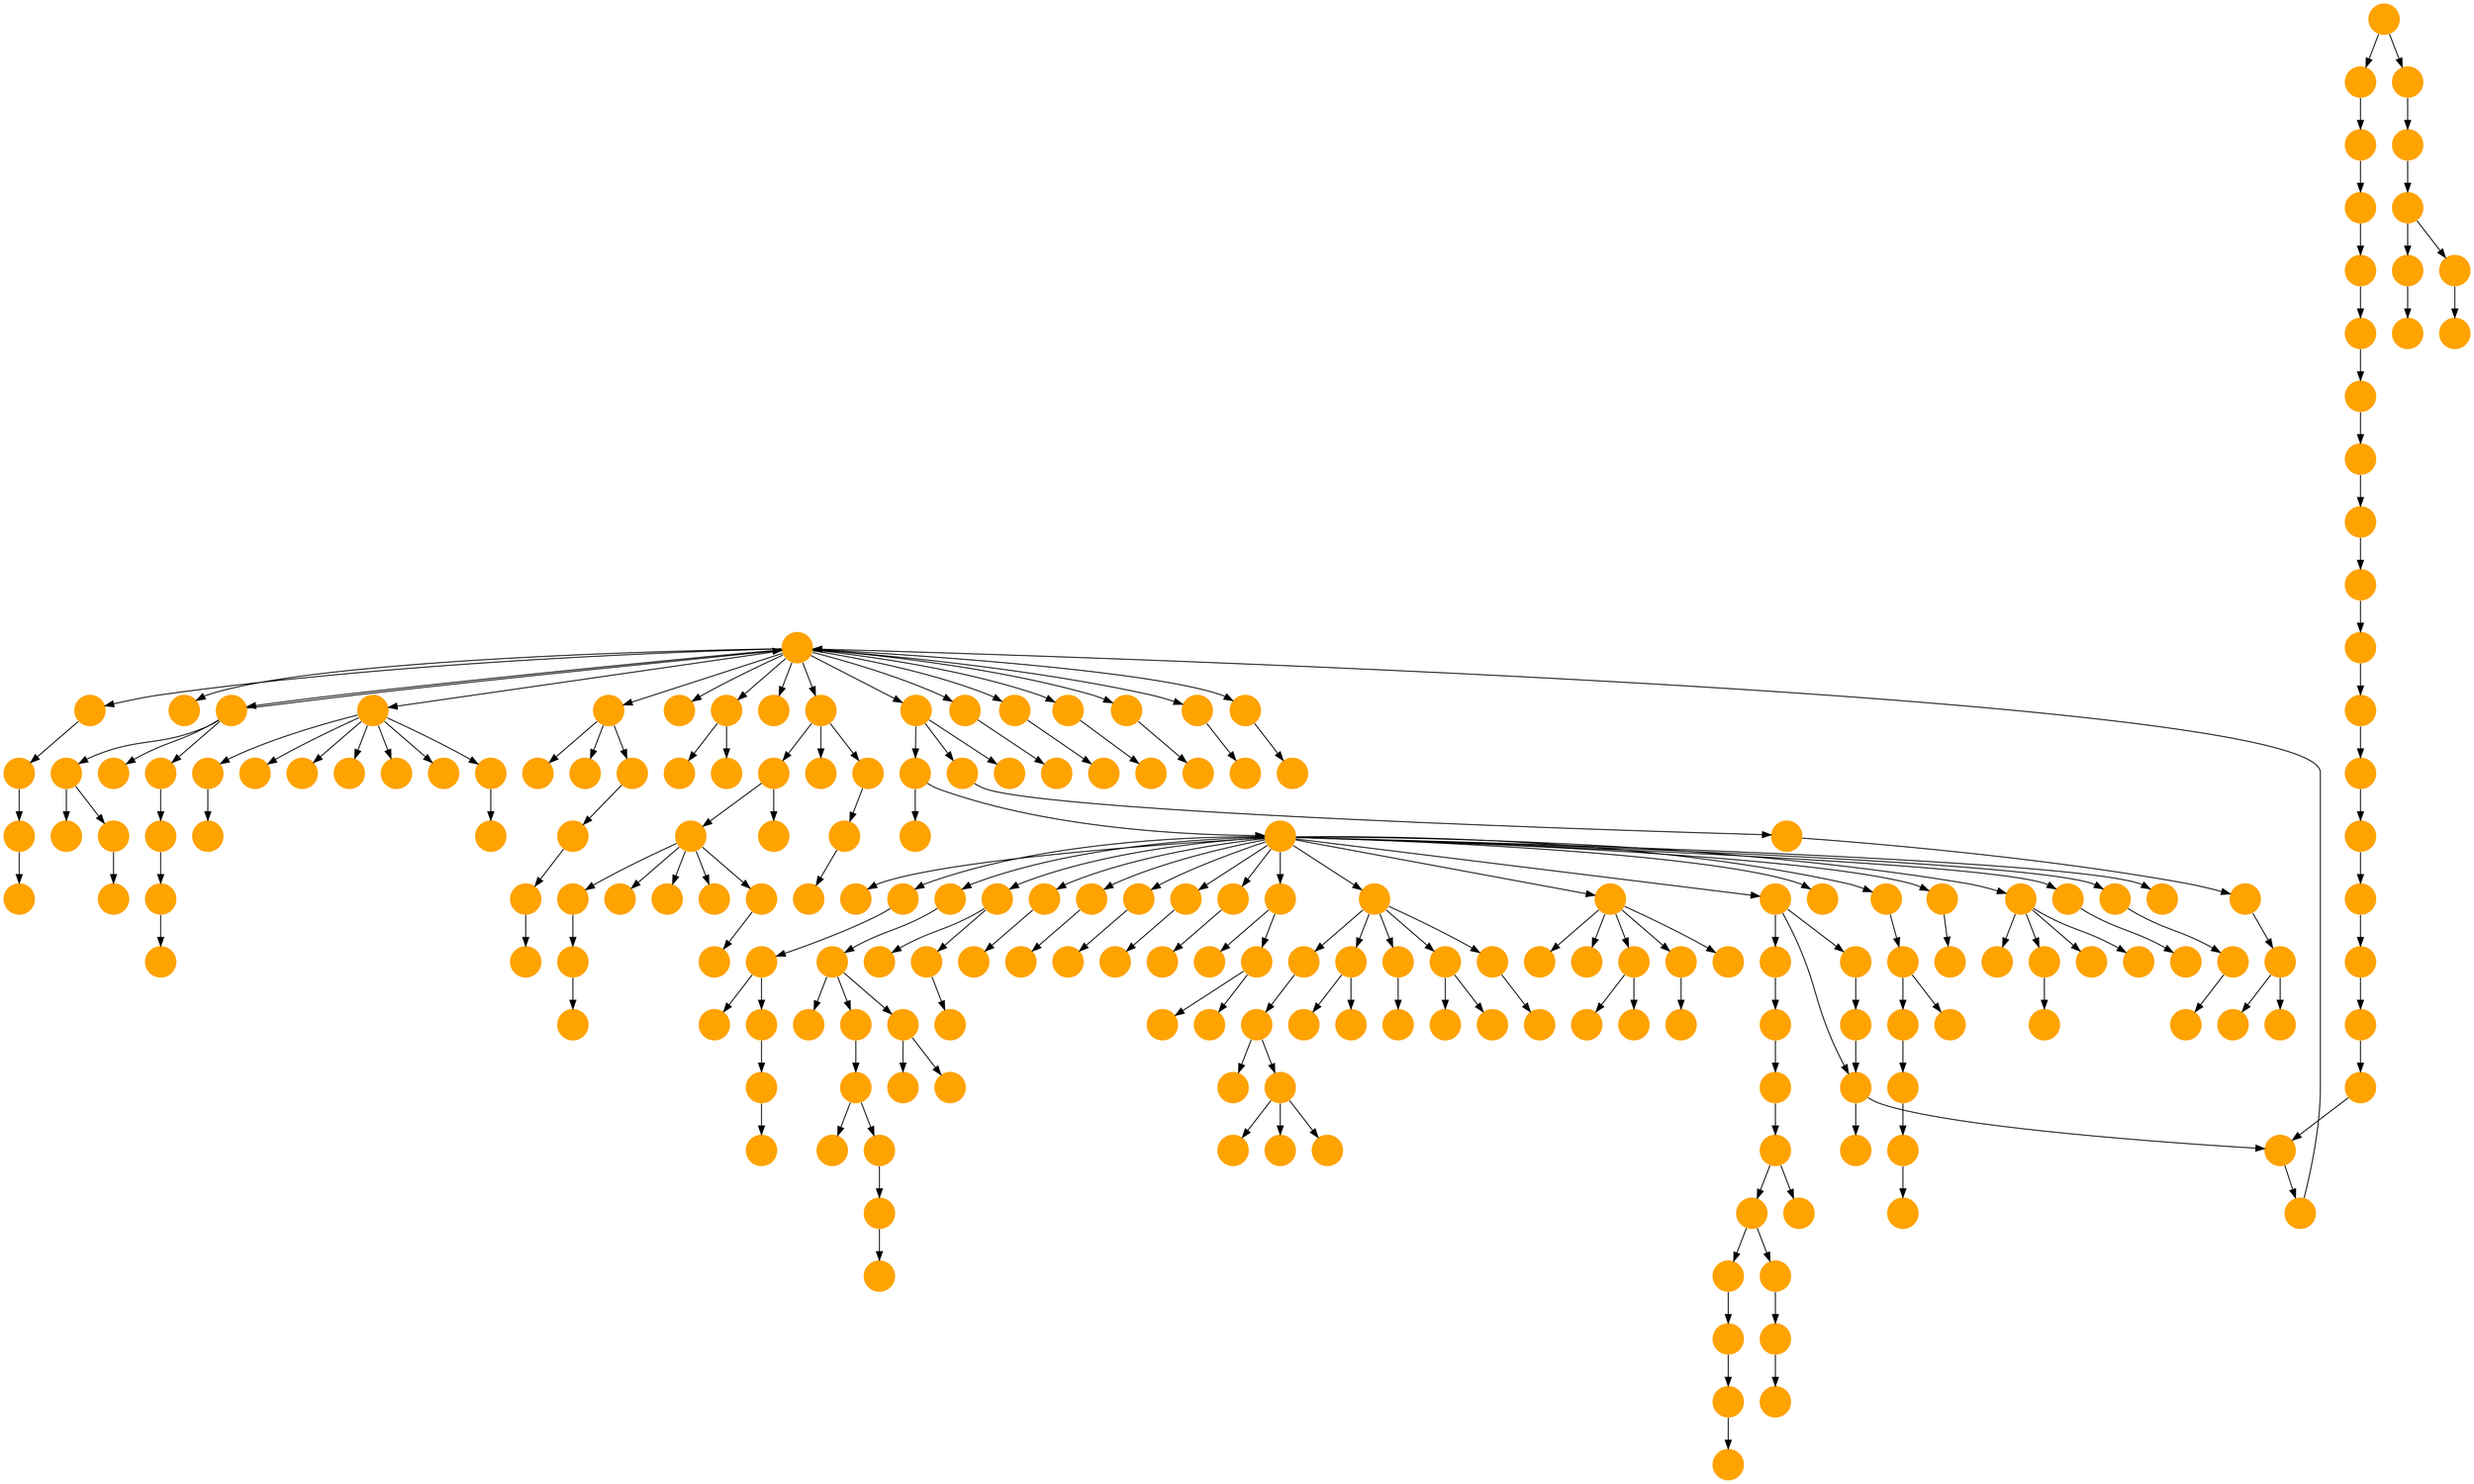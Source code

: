 digraph{
0 [tooltip = "R", penwidth = 0, style = filled, fillcolor = "#ffa300", shape = circle, label = ""]
1 [tooltip = "R", penwidth = 0, style = filled, fillcolor = "#ffa300", shape = circle, label = ""]
2 [tooltip = "R", penwidth = 0, style = filled, fillcolor = "#ffa300", shape = circle, label = ""]
3 [tooltip = "R", penwidth = 0, style = filled, fillcolor = "#ffa300", shape = circle, label = ""]
4 [tooltip = "R", penwidth = 0, style = filled, fillcolor = "#ffa300", shape = circle, label = ""]
5 [tooltip = "R", penwidth = 0, style = filled, fillcolor = "#ffa300", shape = circle, label = ""]
6 [tooltip = "R", penwidth = 0, style = filled, fillcolor = "#ffa300", shape = circle, label = ""]
7 [tooltip = "R", penwidth = 0, style = filled, fillcolor = "#ffa300", shape = circle, label = ""]
8 [tooltip = "R", penwidth = 0, style = filled, fillcolor = "#ffa300", shape = circle, label = ""]
9 [tooltip = "R", penwidth = 0, style = filled, fillcolor = "#ffa300", shape = circle, label = ""]
10 [tooltip = "R", penwidth = 0, style = filled, fillcolor = "#ffa300", shape = circle, label = ""]
11 [tooltip = "R", penwidth = 0, style = filled, fillcolor = "#ffa300", shape = circle, label = ""]
12 [tooltip = "R", penwidth = 0, style = filled, fillcolor = "#ffa300", shape = circle, label = ""]
13 [tooltip = "R", penwidth = 0, style = filled, fillcolor = "#ffa300", shape = circle, label = ""]
14 [tooltip = "R", penwidth = 0, style = filled, fillcolor = "#ffa300", shape = circle, label = ""]
15 [tooltip = "R", penwidth = 0, style = filled, fillcolor = "#ffa300", shape = circle, label = ""]
16 [tooltip = "R", penwidth = 0, style = filled, fillcolor = "#ffa300", shape = circle, label = ""]
17 [tooltip = "R", penwidth = 0, style = filled, fillcolor = "#ffa300", shape = circle, label = ""]
18 [tooltip = "R", penwidth = 0, style = filled, fillcolor = "#ffa300", shape = circle, label = ""]
19 [tooltip = "R", penwidth = 0, style = filled, fillcolor = "#ffa300", shape = circle, label = ""]
20 [tooltip = "R", penwidth = 0, style = filled, fillcolor = "#ffa300", shape = circle, label = ""]
21 [tooltip = "R", penwidth = 0, style = filled, fillcolor = "#ffa300", shape = circle, label = ""]
22 [tooltip = "R", penwidth = 0, style = filled, fillcolor = "#ffa300", shape = circle, label = ""]
23 [tooltip = "R", penwidth = 0, style = filled, fillcolor = "#ffa300", shape = circle, label = ""]
24 [tooltip = "R", penwidth = 0, style = filled, fillcolor = "#ffa300", shape = circle, label = ""]
25 [tooltip = "R", penwidth = 0, style = filled, fillcolor = "#ffa300", shape = circle, label = ""]
26 [tooltip = "R", penwidth = 0, style = filled, fillcolor = "#ffa300", shape = circle, label = ""]
27 [tooltip = "R", penwidth = 0, style = filled, fillcolor = "#ffa300", shape = circle, label = ""]
28 [tooltip = "R", penwidth = 0, style = filled, fillcolor = "#ffa300", shape = circle, label = ""]
29 [tooltip = "R", penwidth = 0, style = filled, fillcolor = "#ffa300", shape = circle, label = ""]
30 [tooltip = "R", penwidth = 0, style = filled, fillcolor = "#ffa300", shape = circle, label = ""]
31 [tooltip = "R", penwidth = 0, style = filled, fillcolor = "#ffa300", shape = circle, label = ""]
32 [tooltip = "R", penwidth = 0, style = filled, fillcolor = "#ffa300", shape = circle, label = ""]
33 [tooltip = "R", penwidth = 0, style = filled, fillcolor = "#ffa300", shape = circle, label = ""]
34 [tooltip = "R", penwidth = 0, style = filled, fillcolor = "#ffa300", shape = circle, label = ""]
35 [tooltip = "R", penwidth = 0, style = filled, fillcolor = "#ffa300", shape = circle, label = ""]
36 [tooltip = "R", penwidth = 0, style = filled, fillcolor = "#ffa300", shape = circle, label = ""]
37 [tooltip = "R", penwidth = 0, style = filled, fillcolor = "#ffa300", shape = circle, label = ""]
38 [tooltip = "R", penwidth = 0, style = filled, fillcolor = "#ffa300", shape = circle, label = ""]
39 [tooltip = "R", penwidth = 0, style = filled, fillcolor = "#ffa300", shape = circle, label = ""]
40 [tooltip = "R", penwidth = 0, style = filled, fillcolor = "#ffa300", shape = circle, label = ""]
41 [tooltip = "R", penwidth = 0, style = filled, fillcolor = "#ffa300", shape = circle, label = ""]
42 [tooltip = "R", penwidth = 0, style = filled, fillcolor = "#ffa300", shape = circle, label = ""]
43 [tooltip = "R", penwidth = 0, style = filled, fillcolor = "#ffa300", shape = circle, label = ""]
44 [tooltip = "R", penwidth = 0, style = filled, fillcolor = "#ffa300", shape = circle, label = ""]
45 [tooltip = "R", penwidth = 0, style = filled, fillcolor = "#ffa300", shape = circle, label = ""]
46 [tooltip = "R", penwidth = 0, style = filled, fillcolor = "#ffa300", shape = circle, label = ""]
47 [tooltip = "R", penwidth = 0, style = filled, fillcolor = "#ffa300", shape = circle, label = ""]
48 [tooltip = "R", penwidth = 0, style = filled, fillcolor = "#ffa300", shape = circle, label = ""]
49 [tooltip = "R", penwidth = 0, style = filled, fillcolor = "#ffa300", shape = circle, label = ""]
50 [tooltip = "R", penwidth = 0, style = filled, fillcolor = "#ffa300", shape = circle, label = ""]
51 [tooltip = "R", penwidth = 0, style = filled, fillcolor = "#ffa300", shape = circle, label = ""]
52 [tooltip = "R", penwidth = 0, style = filled, fillcolor = "#ffa300", shape = circle, label = ""]
53 [tooltip = "R", penwidth = 0, style = filled, fillcolor = "#ffa300", shape = circle, label = ""]
54 [tooltip = "R", penwidth = 0, style = filled, fillcolor = "#ffa300", shape = circle, label = ""]
55 [tooltip = "R", penwidth = 0, style = filled, fillcolor = "#ffa300", shape = circle, label = ""]
56 [tooltip = "R", penwidth = 0, style = filled, fillcolor = "#ffa300", shape = circle, label = ""]
57 [tooltip = "R", penwidth = 0, style = filled, fillcolor = "#ffa300", shape = circle, label = ""]
58 [tooltip = "R", penwidth = 0, style = filled, fillcolor = "#ffa300", shape = circle, label = ""]
59 [tooltip = "R", penwidth = 0, style = filled, fillcolor = "#ffa300", shape = circle, label = ""]
60 [tooltip = "R", penwidth = 0, style = filled, fillcolor = "#ffa300", shape = circle, label = ""]
61 [tooltip = "R", penwidth = 0, style = filled, fillcolor = "#ffa300", shape = circle, label = ""]
62 [tooltip = "R", penwidth = 0, style = filled, fillcolor = "#ffa300", shape = circle, label = ""]
63 [tooltip = "R", penwidth = 0, style = filled, fillcolor = "#ffa300", shape = circle, label = ""]
64 [tooltip = "R", penwidth = 0, style = filled, fillcolor = "#ffa300", shape = circle, label = ""]
65 [tooltip = "R", penwidth = 0, style = filled, fillcolor = "#ffa300", shape = circle, label = ""]
66 [tooltip = "R", penwidth = 0, style = filled, fillcolor = "#ffa300", shape = circle, label = ""]
67 [tooltip = "R", penwidth = 0, style = filled, fillcolor = "#ffa300", shape = circle, label = ""]
68 [tooltip = "R", penwidth = 0, style = filled, fillcolor = "#ffa300", shape = circle, label = ""]
69 [tooltip = "R", penwidth = 0, style = filled, fillcolor = "#ffa300", shape = circle, label = ""]
70 [tooltip = "R", penwidth = 0, style = filled, fillcolor = "#ffa300", shape = circle, label = ""]
71 [tooltip = "R", penwidth = 0, style = filled, fillcolor = "#ffa300", shape = circle, label = ""]
72 [tooltip = "R", penwidth = 0, style = filled, fillcolor = "#ffa300", shape = circle, label = ""]
73 [tooltip = "R", penwidth = 0, style = filled, fillcolor = "#ffa300", shape = circle, label = ""]
74 [tooltip = "R", penwidth = 0, style = filled, fillcolor = "#ffa300", shape = circle, label = ""]
75 [tooltip = "R", penwidth = 0, style = filled, fillcolor = "#ffa300", shape = circle, label = ""]
76 [tooltip = "R", penwidth = 0, style = filled, fillcolor = "#ffa300", shape = circle, label = ""]
77 [tooltip = "R", penwidth = 0, style = filled, fillcolor = "#ffa300", shape = circle, label = ""]
78 [tooltip = "R", penwidth = 0, style = filled, fillcolor = "#ffa300", shape = circle, label = ""]
79 [tooltip = "R", penwidth = 0, style = filled, fillcolor = "#ffa300", shape = circle, label = ""]
80 [tooltip = "R", penwidth = 0, style = filled, fillcolor = "#ffa300", shape = circle, label = ""]
81 [tooltip = "R", penwidth = 0, style = filled, fillcolor = "#ffa300", shape = circle, label = ""]
82 [tooltip = "R", penwidth = 0, style = filled, fillcolor = "#ffa300", shape = circle, label = ""]
83 [tooltip = "R", penwidth = 0, style = filled, fillcolor = "#ffa300", shape = circle, label = ""]
84 [tooltip = "R", penwidth = 0, style = filled, fillcolor = "#ffa300", shape = circle, label = ""]
85 [tooltip = "R", penwidth = 0, style = filled, fillcolor = "#ffa300", shape = circle, label = ""]
86 [tooltip = "R", penwidth = 0, style = filled, fillcolor = "#ffa300", shape = circle, label = ""]
87 [tooltip = "R", penwidth = 0, style = filled, fillcolor = "#ffa300", shape = circle, label = ""]
88 [tooltip = "R", penwidth = 0, style = filled, fillcolor = "#ffa300", shape = circle, label = ""]
89 [tooltip = "R", penwidth = 0, style = filled, fillcolor = "#ffa300", shape = circle, label = ""]
90 [tooltip = "R", penwidth = 0, style = filled, fillcolor = "#ffa300", shape = circle, label = ""]
91 [tooltip = "R", penwidth = 0, style = filled, fillcolor = "#ffa300", shape = circle, label = ""]
92 [tooltip = "R", penwidth = 0, style = filled, fillcolor = "#ffa300", shape = circle, label = ""]
93 [tooltip = "R", penwidth = 0, style = filled, fillcolor = "#ffa300", shape = circle, label = ""]
94 [tooltip = "R", penwidth = 0, style = filled, fillcolor = "#ffa300", shape = circle, label = ""]
95 [tooltip = "R", penwidth = 0, style = filled, fillcolor = "#ffa300", shape = circle, label = ""]
96 [tooltip = "R", penwidth = 0, style = filled, fillcolor = "#ffa300", shape = circle, label = ""]
97 [tooltip = "R", penwidth = 0, style = filled, fillcolor = "#ffa300", shape = circle, label = ""]
98 [tooltip = "R", penwidth = 0, style = filled, fillcolor = "#ffa300", shape = circle, label = ""]
99 [tooltip = "R", penwidth = 0, style = filled, fillcolor = "#ffa300", shape = circle, label = ""]
100 [tooltip = "R", penwidth = 0, style = filled, fillcolor = "#ffa300", shape = circle, label = ""]
101 [tooltip = "R", penwidth = 0, style = filled, fillcolor = "#ffa300", shape = circle, label = ""]
102 [tooltip = "R", penwidth = 0, style = filled, fillcolor = "#ffa300", shape = circle, label = ""]
103 [tooltip = "R", penwidth = 0, style = filled, fillcolor = "#ffa300", shape = circle, label = ""]
104 [tooltip = "R", penwidth = 0, style = filled, fillcolor = "#ffa300", shape = circle, label = ""]
105 [tooltip = "R", penwidth = 0, style = filled, fillcolor = "#ffa300", shape = circle, label = ""]
106 [tooltip = "R", penwidth = 0, style = filled, fillcolor = "#ffa300", shape = circle, label = ""]
107 [tooltip = "R", penwidth = 0, style = filled, fillcolor = "#ffa300", shape = circle, label = ""]
108 [tooltip = "R", penwidth = 0, style = filled, fillcolor = "#ffa300", shape = circle, label = ""]
109 [tooltip = "R", penwidth = 0, style = filled, fillcolor = "#ffa300", shape = circle, label = ""]
110 [tooltip = "R", penwidth = 0, style = filled, fillcolor = "#ffa300", shape = circle, label = ""]
111 [tooltip = "R", penwidth = 0, style = filled, fillcolor = "#ffa300", shape = circle, label = ""]
112 [tooltip = "R", penwidth = 0, style = filled, fillcolor = "#ffa300", shape = circle, label = ""]
113 [tooltip = "R", penwidth = 0, style = filled, fillcolor = "#ffa300", shape = circle, label = ""]
114 [tooltip = "R", penwidth = 0, style = filled, fillcolor = "#ffa300", shape = circle, label = ""]
115 [tooltip = "R", penwidth = 0, style = filled, fillcolor = "#ffa300", shape = circle, label = ""]
116 [tooltip = "R", penwidth = 0, style = filled, fillcolor = "#ffa300", shape = circle, label = ""]
117 [tooltip = "R", penwidth = 0, style = filled, fillcolor = "#ffa300", shape = circle, label = ""]
118 [tooltip = "R", penwidth = 0, style = filled, fillcolor = "#ffa300", shape = circle, label = ""]
119 [tooltip = "R", penwidth = 0, style = filled, fillcolor = "#ffa300", shape = circle, label = ""]
120 [tooltip = "R", penwidth = 0, style = filled, fillcolor = "#ffa300", shape = circle, label = ""]
121 [tooltip = "R", penwidth = 0, style = filled, fillcolor = "#ffa300", shape = circle, label = ""]
122 [tooltip = "R", penwidth = 0, style = filled, fillcolor = "#ffa300", shape = circle, label = ""]
123 [tooltip = "R", penwidth = 0, style = filled, fillcolor = "#ffa300", shape = circle, label = ""]
124 [tooltip = "R", penwidth = 0, style = filled, fillcolor = "#ffa300", shape = circle, label = ""]
125 [tooltip = "R", penwidth = 0, style = filled, fillcolor = "#ffa300", shape = circle, label = ""]
126 [tooltip = "R", penwidth = 0, style = filled, fillcolor = "#ffa300", shape = circle, label = ""]
127 [tooltip = "R", penwidth = 0, style = filled, fillcolor = "#ffa300", shape = circle, label = ""]
128 [tooltip = "R", penwidth = 0, style = filled, fillcolor = "#ffa300", shape = circle, label = ""]
129 [tooltip = "R", penwidth = 0, style = filled, fillcolor = "#ffa300", shape = circle, label = ""]
130 [tooltip = "R", penwidth = 0, style = filled, fillcolor = "#ffa300", shape = circle, label = ""]
131 [tooltip = "R", penwidth = 0, style = filled, fillcolor = "#ffa300", shape = circle, label = ""]
132 [tooltip = "R", penwidth = 0, style = filled, fillcolor = "#ffa300", shape = circle, label = ""]
133 [tooltip = "R", penwidth = 0, style = filled, fillcolor = "#ffa300", shape = circle, label = ""]
134 [tooltip = "R", penwidth = 0, style = filled, fillcolor = "#ffa300", shape = circle, label = ""]
135 [tooltip = "R", penwidth = 0, style = filled, fillcolor = "#ffa300", shape = circle, label = ""]
136 [tooltip = "R", penwidth = 0, style = filled, fillcolor = "#ffa300", shape = circle, label = ""]
137 [tooltip = "R", penwidth = 0, style = filled, fillcolor = "#ffa300", shape = circle, label = ""]
138 [tooltip = "R", penwidth = 0, style = filled, fillcolor = "#ffa300", shape = circle, label = ""]
139 [tooltip = "R", penwidth = 0, style = filled, fillcolor = "#ffa300", shape = circle, label = ""]
140 [tooltip = "R", penwidth = 0, style = filled, fillcolor = "#ffa300", shape = circle, label = ""]
141 [tooltip = "R", penwidth = 0, style = filled, fillcolor = "#ffa300", shape = circle, label = ""]
142 [tooltip = "R", penwidth = 0, style = filled, fillcolor = "#ffa300", shape = circle, label = ""]
143 [tooltip = "R", penwidth = 0, style = filled, fillcolor = "#ffa300", shape = circle, label = ""]
144 [tooltip = "R", penwidth = 0, style = filled, fillcolor = "#ffa300", shape = circle, label = ""]
145 [tooltip = "R", penwidth = 0, style = filled, fillcolor = "#ffa300", shape = circle, label = ""]
146 [tooltip = "R", penwidth = 0, style = filled, fillcolor = "#ffa300", shape = circle, label = ""]
147 [tooltip = "R", penwidth = 0, style = filled, fillcolor = "#ffa300", shape = circle, label = ""]
148 [tooltip = "R", penwidth = 0, style = filled, fillcolor = "#ffa300", shape = circle, label = ""]
149 [tooltip = "R", penwidth = 0, style = filled, fillcolor = "#ffa300", shape = circle, label = ""]
150 [tooltip = "R", penwidth = 0, style = filled, fillcolor = "#ffa300", shape = circle, label = ""]
151 [tooltip = "R", penwidth = 0, style = filled, fillcolor = "#ffa300", shape = circle, label = ""]
152 [tooltip = "R", penwidth = 0, style = filled, fillcolor = "#ffa300", shape = circle, label = ""]
153 [tooltip = "R", penwidth = 0, style = filled, fillcolor = "#ffa300", shape = circle, label = ""]
154 [tooltip = "R", penwidth = 0, style = filled, fillcolor = "#ffa300", shape = circle, label = ""]
155 [tooltip = "R", penwidth = 0, style = filled, fillcolor = "#ffa300", shape = circle, label = ""]
156 [tooltip = "R", penwidth = 0, style = filled, fillcolor = "#ffa300", shape = circle, label = ""]
157 [tooltip = "R", penwidth = 0, style = filled, fillcolor = "#ffa300", shape = circle, label = ""]
158 [tooltip = "R", penwidth = 0, style = filled, fillcolor = "#ffa300", shape = circle, label = ""]
159 [tooltip = "R", penwidth = 0, style = filled, fillcolor = "#ffa300", shape = circle, label = ""]
160 [tooltip = "R", penwidth = 0, style = filled, fillcolor = "#ffa300", shape = circle, label = ""]
161 [tooltip = "R", penwidth = 0, style = filled, fillcolor = "#ffa300", shape = circle, label = ""]
162 [tooltip = "R", penwidth = 0, style = filled, fillcolor = "#ffa300", shape = circle, label = ""]
163 [tooltip = "R", penwidth = 0, style = filled, fillcolor = "#ffa300", shape = circle, label = ""]
164 [tooltip = "R", penwidth = 0, style = filled, fillcolor = "#ffa300", shape = circle, label = ""]
165 [tooltip = "R", penwidth = 0, style = filled, fillcolor = "#ffa300", shape = circle, label = ""]
166 [tooltip = "R", penwidth = 0, style = filled, fillcolor = "#ffa300", shape = circle, label = ""]
167 [tooltip = "R", penwidth = 0, style = filled, fillcolor = "#ffa300", shape = circle, label = ""]
168 [tooltip = "R", penwidth = 0, style = filled, fillcolor = "#ffa300", shape = circle, label = ""]
169 [tooltip = "R", penwidth = 0, style = filled, fillcolor = "#ffa300", shape = circle, label = ""]
170 [tooltip = "R", penwidth = 0, style = filled, fillcolor = "#ffa300", shape = circle, label = ""]
171 [tooltip = "R", penwidth = 0, style = filled, fillcolor = "#ffa300", shape = circle, label = ""]
172 [tooltip = "R", penwidth = 0, style = filled, fillcolor = "#ffa300", shape = circle, label = ""]
173 [tooltip = "R", penwidth = 0, style = filled, fillcolor = "#ffa300", shape = circle, label = ""]
174 [tooltip = "R", penwidth = 0, style = filled, fillcolor = "#ffa300", shape = circle, label = ""]
175 [tooltip = "R", penwidth = 0, style = filled, fillcolor = "#ffa300", shape = circle, label = ""]
176 [tooltip = "R", penwidth = 0, style = filled, fillcolor = "#ffa300", shape = circle, label = ""]
177 [tooltip = "R", penwidth = 0, style = filled, fillcolor = "#ffa300", shape = circle, label = ""]
178 [tooltip = "R", penwidth = 0, style = filled, fillcolor = "#ffa300", shape = circle, label = ""]
179 [tooltip = "R", penwidth = 0, style = filled, fillcolor = "#ffa300", shape = circle, label = ""]
180 [tooltip = "R", penwidth = 0, style = filled, fillcolor = "#ffa300", shape = circle, label = ""]
181 [tooltip = "R", penwidth = 0, style = filled, fillcolor = "#ffa300", shape = circle, label = ""]
182 [tooltip = "R", penwidth = 0, style = filled, fillcolor = "#ffa300", shape = circle, label = ""]
183 [tooltip = "R", penwidth = 0, style = filled, fillcolor = "#ffa300", shape = circle, label = ""]
184 [tooltip = "R", penwidth = 0, style = filled, fillcolor = "#ffa300", shape = circle, label = ""]
185 [tooltip = "R", penwidth = 0, style = filled, fillcolor = "#ffa300", shape = circle, label = ""]
186 [tooltip = "R", penwidth = 0, style = filled, fillcolor = "#ffa300", shape = circle, label = ""]
187 [tooltip = "R", penwidth = 0, style = filled, fillcolor = "#ffa300", shape = circle, label = ""]
188 [tooltip = "R", penwidth = 0, style = filled, fillcolor = "#ffa300", shape = circle, label = ""]
189 [tooltip = "R", penwidth = 0, style = filled, fillcolor = "#ffa300", shape = circle, label = ""]
190 [tooltip = "R", penwidth = 0, style = filled, fillcolor = "#ffa300", shape = circle, label = ""]
191 [tooltip = "R", penwidth = 0, style = filled, fillcolor = "#ffa300", shape = circle, label = ""]
192 [tooltip = "R", penwidth = 0, style = filled, fillcolor = "#ffa300", shape = circle, label = ""]
193 [tooltip = "R", penwidth = 0, style = filled, fillcolor = "#ffa300", shape = circle, label = ""]
194 [tooltip = "R", penwidth = 0, style = filled, fillcolor = "#ffa300", shape = circle, label = ""]
195 [tooltip = "R", penwidth = 0, style = filled, fillcolor = "#ffa300", shape = circle, label = ""]
196 [tooltip = "R", penwidth = 0, style = filled, fillcolor = "#ffa300", shape = circle, label = ""]
197 [tooltip = "R", penwidth = 0, style = filled, fillcolor = "#ffa300", shape = circle, label = ""]
198 [tooltip = "R", penwidth = 0, style = filled, fillcolor = "#ffa300", shape = circle, label = ""]
199 [tooltip = "R", penwidth = 0, style = filled, fillcolor = "#ffa300", shape = circle, label = ""]
200 [tooltip = "R", penwidth = 0, style = filled, fillcolor = "#ffa300", shape = circle, label = ""]
201 [tooltip = "R", penwidth = 0, style = filled, fillcolor = "#ffa300", shape = circle, label = ""]
202 [tooltip = "R", penwidth = 0, style = filled, fillcolor = "#ffa300", shape = circle, label = ""]
203 [tooltip = "R", penwidth = 0, style = filled, fillcolor = "#ffa300", shape = circle, label = ""]
204 [tooltip = "R", penwidth = 0, style = filled, fillcolor = "#ffa300", shape = circle, label = ""]
205 [tooltip = "R", penwidth = 0, style = filled, fillcolor = "#ffa300", shape = circle, label = ""]
206 [tooltip = "R", penwidth = 0, style = filled, fillcolor = "#ffa300", shape = circle, label = ""]
207 [tooltip = "R", penwidth = 0, style = filled, fillcolor = "#ffa300", shape = circle, label = ""]
208 [tooltip = "R", penwidth = 0, style = filled, fillcolor = "#ffa300", shape = circle, label = ""]
15 -> 172
61 -> 82
143 -> 183
7 -> 12
81 -> 80
54 -> 58
16 -> 130
66 -> 65
112 -> 91
35 -> 41
66 -> 76
15 -> 50
129 -> 107
94 -> 174
89 -> 136
22 -> 117
144 -> 145
78 -> 144
86 -> 22
156 -> 125
91 -> 18
64 -> 88
56 -> 101
29 -> 53
163 -> 149
165 -> 96
0 -> 4
81 -> 109
24 -> 127
119 -> 111
135 -> 116
170 -> 197
152 -> 118
164 -> 198
36 -> 187
175 -> 92
149 -> 104
80 -> 47
31 -> 38
185 -> 190
148 -> 54
7 -> 154
49 -> 71
29 -> 169
119 -> 177
35 -> 52
35 -> 75
28 -> 15
85 -> 31
15 -> 168
142 -> 206
158 -> 83
15 -> 165
207 -> 208
89 -> 73
15 -> 86
166 -> 199
182 -> 140
15 -> 62
29 -> 191
64 -> 146
162 -> 170
49 -> 21
159 -> 182
54 -> 18
89 -> 142
16 -> 175
15 -> 36
181 -> 114
16 -> 178
7 -> 2
88 -> 148
21 -> 46
157 -> 39
55 -> 74
16 -> 131
16 -> 29
22 -> 16
133 -> 181
5 -> 128
35 -> 135
61 -> 59
84 -> 205
26 -> 33
15 -> 25
160 -> 152
16 -> 66
33 -> 100
21 -> 99
28 -> 98
26 -> 30
15 -> 72
16 -> 26
28 -> 160
141 -> 94
16 -> 147
111 -> 207
15 -> 151
69 -> 110
150 -> 56
168 -> 87
33 -> 13
11 -> 3
72 -> 122
15 -> 28
114 -> 112
35 -> 166
16 -> 20
48 -> 78
0 -> 7
172 -> 40
32 -> 51
180 -> 70
189 -> 201
18 -> 77
66 -> 115
147 -> 103
57 -> 6
53 -> 19
72 -> 180
16 -> 123
15 -> 42
107 -> 155
16 -> 14
192 -> 195
80 -> 45
171 -> 134
192 -> 194
191 -> 203
153 -> 171
35 -> 44
16 -> 138
108 -> 32
29 -> 84
74 -> 179
138 -> 89
15 -> 189
67 -> 60
35 -> 90
7 -> 9
113 -> 79
16 -> 85
29 -> 61
36 -> 132
173 -> 69
177 -> 163
17 -> 150
51 -> 173
36 -> 63
179 -> 133
106 -> 43
6 -> 5
136 -> 162
131 -> 57
28 -> 11
120 -> 167
146 -> 48
86 -> 27
50 -> 37
200 -> 204
80 -> 124
190 -> 188
49 -> 93
140 -> 120
16 -> 108
16 -> 49
178 -> 23
169 -> 81
142 -> 121
77 -> 15
7 -> 184
118 -> 105
16 -> 64
68 -> 153
16 -> 67
197 -> 193
154 -> 143
155 -> 55
70 -> 8
16 -> 164
139 -> 159
66 -> 106
11 -> 1
68 -> 139
151 -> 97
12 -> 10
134 -> 113
32 -> 34
191 -> 202
161 -> 95
57 -> 176
72 -> 0
147 -> 156
86 -> 141
16 -> 158
50 -> 186
16 -> 161
49 -> 24
3 -> 137
20 -> 102
162 -> 196
15 -> 17
64 -> 54
134 -> 157
167 -> 129
187 -> 185
49 -> 126
144 -> 119
174 -> 192
15 -> 35
15 -> 200
}